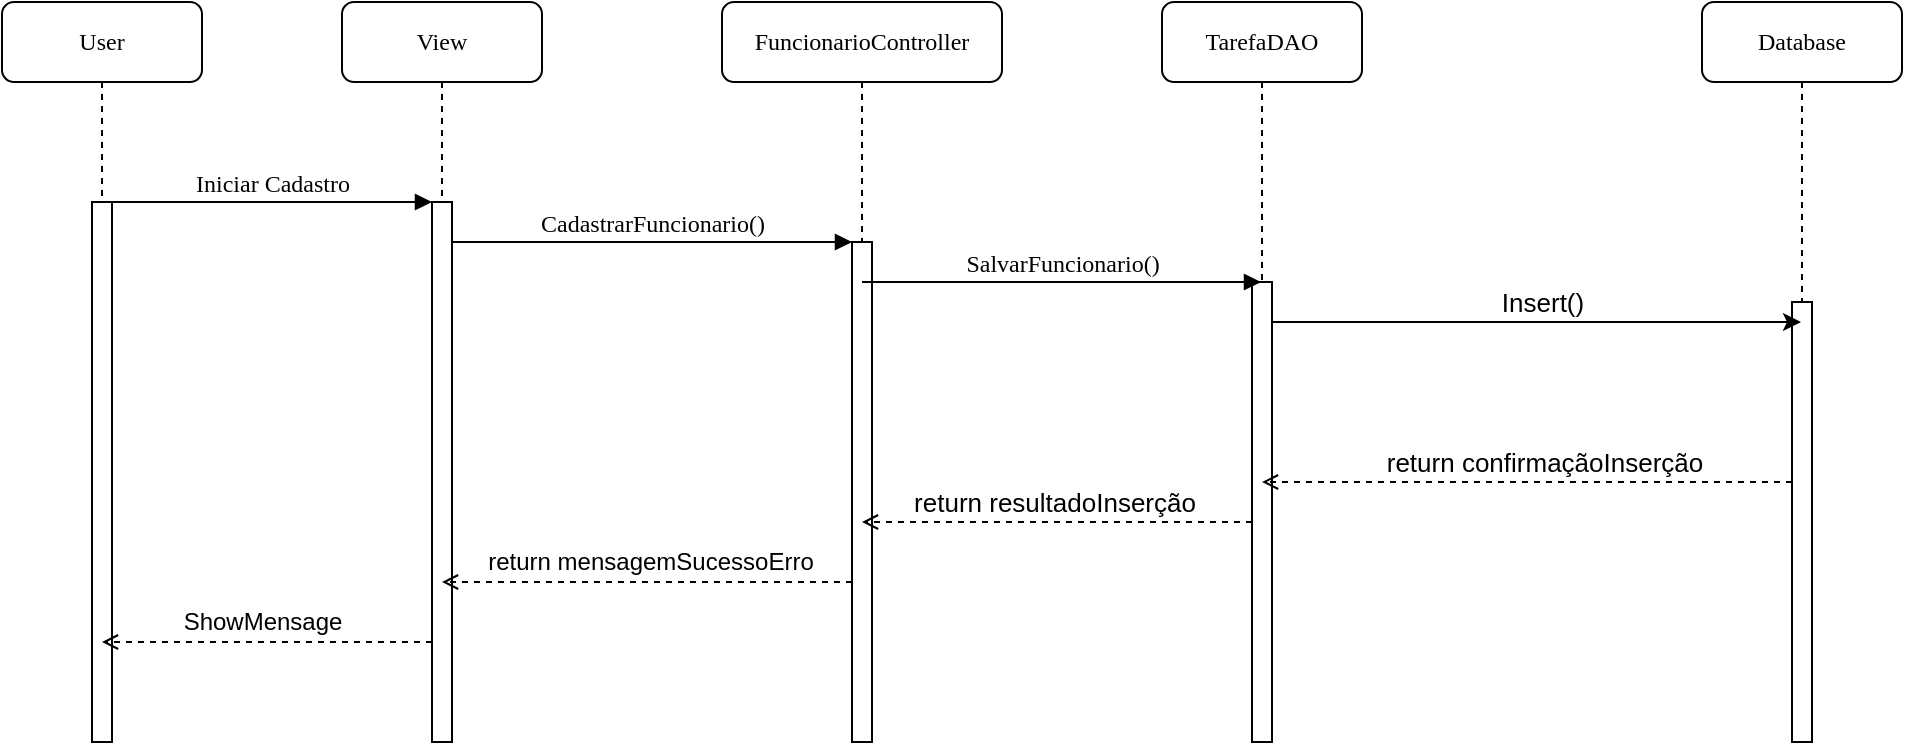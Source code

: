 <mxfile version="24.8.3">
  <diagram name="Page-1" id="13e1069c-82ec-6db2-03f1-153e76fe0fe0">
    <mxGraphModel dx="1259" dy="655" grid="1" gridSize="10" guides="1" tooltips="1" connect="1" arrows="1" fold="1" page="1" pageScale="1" pageWidth="1100" pageHeight="850" background="none" math="0" shadow="0">
      <root>
        <mxCell id="0" />
        <mxCell id="1" parent="0" />
        <mxCell id="lqUIFnJZhSMo4lny574f-1" value="View" style="shape=umlLifeline;perimeter=lifelinePerimeter;whiteSpace=wrap;html=1;container=1;collapsible=0;recursiveResize=0;outlineConnect=0;rounded=1;shadow=0;comic=0;labelBackgroundColor=none;strokeWidth=1;fontFamily=Verdana;fontSize=12;align=center;" parent="1" vertex="1">
          <mxGeometry x="200" y="80" width="100" height="370" as="geometry" />
        </mxCell>
        <mxCell id="lqUIFnJZhSMo4lny574f-2" value="" style="html=1;points=[];perimeter=orthogonalPerimeter;rounded=0;shadow=0;comic=0;labelBackgroundColor=none;strokeWidth=1;fontFamily=Verdana;fontSize=12;align=center;" parent="lqUIFnJZhSMo4lny574f-1" vertex="1">
          <mxGeometry x="45" y="100" width="10" height="270" as="geometry" />
        </mxCell>
        <mxCell id="lqUIFnJZhSMo4lny574f-3" value="FuncionarioController " style="shape=umlLifeline;perimeter=lifelinePerimeter;whiteSpace=wrap;html=1;container=1;collapsible=0;recursiveResize=0;outlineConnect=0;rounded=1;shadow=0;comic=0;labelBackgroundColor=none;strokeWidth=1;fontFamily=Verdana;fontSize=12;align=center;" parent="1" vertex="1">
          <mxGeometry x="390" y="80" width="140" height="370" as="geometry" />
        </mxCell>
        <mxCell id="lqUIFnJZhSMo4lny574f-4" value="" style="html=1;points=[];perimeter=orthogonalPerimeter;rounded=0;shadow=0;comic=0;labelBackgroundColor=none;strokeWidth=1;fontFamily=Verdana;fontSize=12;align=center;" parent="lqUIFnJZhSMo4lny574f-3" vertex="1">
          <mxGeometry x="65" y="120" width="10" height="250" as="geometry" />
        </mxCell>
        <mxCell id="lqUIFnJZhSMo4lny574f-5" value="TarefaDAO" style="shape=umlLifeline;perimeter=lifelinePerimeter;whiteSpace=wrap;html=1;container=1;collapsible=0;recursiveResize=0;outlineConnect=0;rounded=1;shadow=0;comic=0;labelBackgroundColor=none;strokeWidth=1;fontFamily=Verdana;fontSize=12;align=center;" parent="1" vertex="1">
          <mxGeometry x="610" y="80" width="100" height="370" as="geometry" />
        </mxCell>
        <mxCell id="lqUIFnJZhSMo4lny574f-6" value="" style="html=1;points=[];perimeter=orthogonalPerimeter;rounded=0;shadow=0;comic=0;labelBackgroundColor=none;strokeWidth=1;fontFamily=Verdana;fontSize=12;align=center;" parent="lqUIFnJZhSMo4lny574f-5" vertex="1">
          <mxGeometry x="45" y="140" width="10" height="230" as="geometry" />
        </mxCell>
        <mxCell id="lqUIFnJZhSMo4lny574f-7" value="Database " style="shape=umlLifeline;perimeter=lifelinePerimeter;whiteSpace=wrap;html=1;container=1;collapsible=0;recursiveResize=0;outlineConnect=0;rounded=1;shadow=0;comic=0;labelBackgroundColor=none;strokeWidth=1;fontFamily=Verdana;fontSize=12;align=center;" parent="1" vertex="1">
          <mxGeometry x="880" y="80" width="100" height="370" as="geometry" />
        </mxCell>
        <mxCell id="lqUIFnJZhSMo4lny574f-8" value="" style="html=1;points=[];perimeter=orthogonalPerimeter;rounded=0;shadow=0;comic=0;labelBackgroundColor=none;strokeWidth=1;fontFamily=Verdana;fontSize=12;align=center;" parent="lqUIFnJZhSMo4lny574f-7" vertex="1">
          <mxGeometry x="45" y="150" width="10" height="220" as="geometry" />
        </mxCell>
        <mxCell id="lqUIFnJZhSMo4lny574f-10" value="User" style="shape=umlLifeline;perimeter=lifelinePerimeter;whiteSpace=wrap;html=1;container=1;collapsible=0;recursiveResize=0;outlineConnect=0;rounded=1;shadow=0;comic=0;labelBackgroundColor=none;strokeWidth=1;fontFamily=Verdana;fontSize=12;align=center;" parent="1" vertex="1">
          <mxGeometry x="30" y="80" width="100" height="370" as="geometry" />
        </mxCell>
        <mxCell id="lqUIFnJZhSMo4lny574f-11" value="" style="html=1;points=[];perimeter=orthogonalPerimeter;rounded=0;shadow=0;comic=0;labelBackgroundColor=none;strokeWidth=1;fontFamily=Verdana;fontSize=12;align=center;" parent="lqUIFnJZhSMo4lny574f-10" vertex="1">
          <mxGeometry x="45" y="100" width="10" height="270" as="geometry" />
        </mxCell>
        <mxCell id="lqUIFnJZhSMo4lny574f-12" value="SalvarFuncionario()" style="html=1;verticalAlign=bottom;endArrow=block;labelBackgroundColor=none;fontFamily=Verdana;fontSize=12;edgeStyle=elbowEdgeStyle;elbow=vertical;" parent="1" source="lqUIFnJZhSMo4lny574f-3" target="lqUIFnJZhSMo4lny574f-5" edge="1">
          <mxGeometry relative="1" as="geometry">
            <mxPoint x="510" y="220" as="sourcePoint" />
            <Array as="points">
              <mxPoint x="580" y="220" />
              <mxPoint x="600" y="240" />
            </Array>
          </mxGeometry>
        </mxCell>
        <mxCell id="lqUIFnJZhSMo4lny574f-13" value="Iniciar Cadastro" style="html=1;verticalAlign=bottom;endArrow=block;entryX=0;entryY=0;labelBackgroundColor=none;fontFamily=Verdana;fontSize=12;edgeStyle=elbowEdgeStyle;elbow=vertical;" parent="1" source="lqUIFnJZhSMo4lny574f-11" target="lqUIFnJZhSMo4lny574f-2" edge="1">
          <mxGeometry relative="1" as="geometry">
            <mxPoint x="220" y="190" as="sourcePoint" />
          </mxGeometry>
        </mxCell>
        <mxCell id="lqUIFnJZhSMo4lny574f-14" value="CadastrarFuncionario()" style="html=1;verticalAlign=bottom;endArrow=block;entryX=0;entryY=0;labelBackgroundColor=none;fontFamily=Verdana;fontSize=12;edgeStyle=elbowEdgeStyle;elbow=vertical;" parent="1" source="lqUIFnJZhSMo4lny574f-2" target="lqUIFnJZhSMo4lny574f-4" edge="1">
          <mxGeometry relative="1" as="geometry">
            <mxPoint x="370" y="200" as="sourcePoint" />
          </mxGeometry>
        </mxCell>
        <mxCell id="lqUIFnJZhSMo4lny574f-17" style="edgeStyle=orthogonalEdgeStyle;rounded=0;orthogonalLoop=1;jettySize=auto;html=1;dashed=1;endArrow=open;endFill=0;" parent="1" source="lqUIFnJZhSMo4lny574f-8" target="lqUIFnJZhSMo4lny574f-5" edge="1">
          <mxGeometry relative="1" as="geometry">
            <Array as="points">
              <mxPoint x="790" y="320" />
              <mxPoint x="790" y="320" />
            </Array>
          </mxGeometry>
        </mxCell>
        <mxCell id="lqUIFnJZhSMo4lny574f-36" value="return confirmaçãoInserção" style="edgeLabel;html=1;align=center;verticalAlign=middle;resizable=0;points=[];fontSize=13;" parent="lqUIFnJZhSMo4lny574f-17" vertex="1" connectable="0">
          <mxGeometry x="0.134" y="2" relative="1" as="geometry">
            <mxPoint x="26" y="-12" as="offset" />
          </mxGeometry>
        </mxCell>
        <mxCell id="lqUIFnJZhSMo4lny574f-27" style="edgeStyle=orthogonalEdgeStyle;rounded=0;orthogonalLoop=1;jettySize=auto;html=1;dashed=1;endArrow=open;endFill=0;" parent="1" source="lqUIFnJZhSMo4lny574f-6" target="lqUIFnJZhSMo4lny574f-3" edge="1">
          <mxGeometry relative="1" as="geometry">
            <Array as="points">
              <mxPoint x="560" y="340" />
              <mxPoint x="560" y="340" />
            </Array>
          </mxGeometry>
        </mxCell>
        <mxCell id="lqUIFnJZhSMo4lny574f-28" value="return resultadoInserção" style="edgeLabel;html=1;align=center;verticalAlign=middle;resizable=0;points=[];fontSize=13;" parent="lqUIFnJZhSMo4lny574f-27" vertex="1" connectable="0">
          <mxGeometry x="0.02" y="-7" relative="1" as="geometry">
            <mxPoint y="-3" as="offset" />
          </mxGeometry>
        </mxCell>
        <mxCell id="lqUIFnJZhSMo4lny574f-29" style="edgeStyle=orthogonalEdgeStyle;rounded=0;orthogonalLoop=1;jettySize=auto;html=1;dashed=1;endArrow=open;endFill=0;" parent="1" source="lqUIFnJZhSMo4lny574f-4" target="lqUIFnJZhSMo4lny574f-1" edge="1">
          <mxGeometry relative="1" as="geometry">
            <Array as="points">
              <mxPoint x="350" y="370" />
              <mxPoint x="350" y="370" />
            </Array>
          </mxGeometry>
        </mxCell>
        <mxCell id="lqUIFnJZhSMo4lny574f-30" value="return mensagemSucessoErro" style="edgeLabel;html=1;align=center;verticalAlign=middle;resizable=0;points=[];fontSize=12;" parent="lqUIFnJZhSMo4lny574f-29" vertex="1" connectable="0">
          <mxGeometry x="-0.273" y="1" relative="1" as="geometry">
            <mxPoint x="-27" y="-11" as="offset" />
          </mxGeometry>
        </mxCell>
        <mxCell id="lqUIFnJZhSMo4lny574f-31" style="edgeStyle=orthogonalEdgeStyle;rounded=0;orthogonalLoop=1;jettySize=auto;html=1;dashed=1;endArrow=open;endFill=0;" parent="1" source="lqUIFnJZhSMo4lny574f-2" target="lqUIFnJZhSMo4lny574f-10" edge="1">
          <mxGeometry relative="1" as="geometry">
            <Array as="points">
              <mxPoint x="170" y="400" />
              <mxPoint x="170" y="400" />
            </Array>
          </mxGeometry>
        </mxCell>
        <mxCell id="lqUIFnJZhSMo4lny574f-32" value="ShowMensage" style="edgeLabel;html=1;align=center;verticalAlign=middle;resizable=0;points=[];fontSize=12;" parent="lqUIFnJZhSMo4lny574f-31" vertex="1" connectable="0">
          <mxGeometry x="-0.156" y="-4" relative="1" as="geometry">
            <mxPoint x="-16" y="-6" as="offset" />
          </mxGeometry>
        </mxCell>
        <mxCell id="lqUIFnJZhSMo4lny574f-34" style="edgeStyle=orthogonalEdgeStyle;rounded=0;orthogonalLoop=1;jettySize=auto;html=1;" parent="1" source="lqUIFnJZhSMo4lny574f-6" target="lqUIFnJZhSMo4lny574f-7" edge="1">
          <mxGeometry relative="1" as="geometry">
            <Array as="points">
              <mxPoint x="800" y="240" />
              <mxPoint x="800" y="240" />
            </Array>
          </mxGeometry>
        </mxCell>
        <mxCell id="lqUIFnJZhSMo4lny574f-35" value="Insert()" style="edgeLabel;html=1;align=center;verticalAlign=middle;resizable=0;points=[];fontSize=13;" parent="lqUIFnJZhSMo4lny574f-34" vertex="1" connectable="0">
          <mxGeometry x="-0.44" y="2" relative="1" as="geometry">
            <mxPoint x="61" y="-8" as="offset" />
          </mxGeometry>
        </mxCell>
      </root>
    </mxGraphModel>
  </diagram>
</mxfile>
